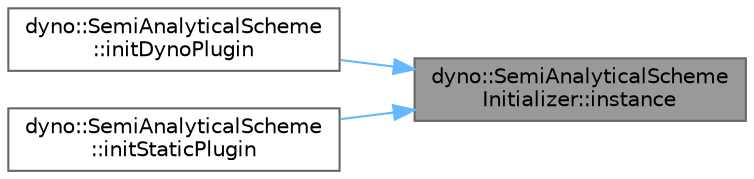 digraph "dyno::SemiAnalyticalSchemeInitializer::instance"
{
 // LATEX_PDF_SIZE
  bgcolor="transparent";
  edge [fontname=Helvetica,fontsize=10,labelfontname=Helvetica,labelfontsize=10];
  node [fontname=Helvetica,fontsize=10,shape=box,height=0.2,width=0.4];
  rankdir="RL";
  Node1 [id="Node000001",label="dyno::SemiAnalyticalScheme\lInitializer::instance",height=0.2,width=0.4,color="gray40", fillcolor="grey60", style="filled", fontcolor="black",tooltip=" "];
  Node1 -> Node2 [id="edge1_Node000001_Node000002",dir="back",color="steelblue1",style="solid",tooltip=" "];
  Node2 [id="Node000002",label="dyno::SemiAnalyticalScheme\l::initDynoPlugin",height=0.2,width=0.4,color="grey40", fillcolor="white", style="filled",URL="$namespacedyno_1_1_semi_analytical_scheme.html#a00501032d6b54c3c993acb60e7332656",tooltip=" "];
  Node1 -> Node3 [id="edge2_Node000001_Node000003",dir="back",color="steelblue1",style="solid",tooltip=" "];
  Node3 [id="Node000003",label="dyno::SemiAnalyticalScheme\l::initStaticPlugin",height=0.2,width=0.4,color="grey40", fillcolor="white", style="filled",URL="$namespacedyno_1_1_semi_analytical_scheme.html#a9ea2053648ddb3706f2ca4ed3173af1b",tooltip=" "];
}
